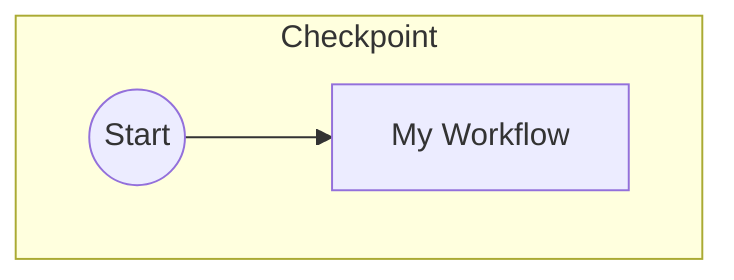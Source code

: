 flowchart TD
node0@{ shape: circle, label: "Start"}
node1:::checkpoint
subgraph node1 ["Checkpoint"]
node2["My Workflow"]
node0 --> node2
end